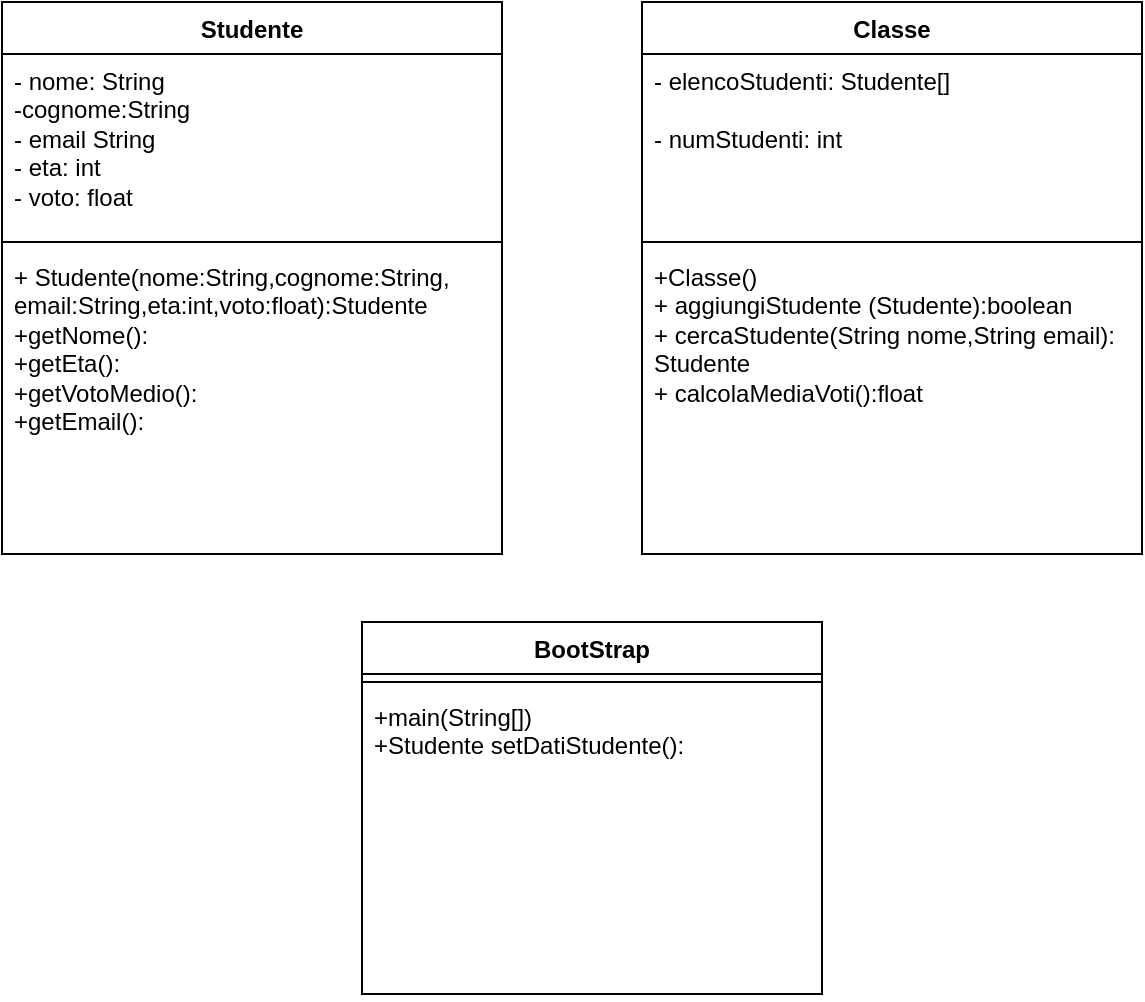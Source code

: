 <mxfile version="21.2.3" type="google">
  <diagram name="Pagina-1" id="Nd7i-DgOXOGVRJIxDCo2">
    <mxGraphModel grid="1" page="1" gridSize="10" guides="1" tooltips="1" connect="1" arrows="1" fold="1" pageScale="1" pageWidth="827" pageHeight="1169" math="0" shadow="0">
      <root>
        <mxCell id="0" />
        <mxCell id="1" parent="0" />
        <mxCell id="WErX7rtjrbpy9T3sHOnW-1" value="Studente" style="swimlane;fontStyle=1;align=center;verticalAlign=top;childLayout=stackLayout;horizontal=1;startSize=26;horizontalStack=0;resizeParent=1;resizeParentMax=0;resizeLast=0;collapsible=1;marginBottom=0;whiteSpace=wrap;html=1;" vertex="1" parent="1">
          <mxGeometry x="120" y="40" width="250" height="276" as="geometry">
            <mxRectangle x="120" y="40" width="90" height="30" as="alternateBounds" />
          </mxGeometry>
        </mxCell>
        <mxCell id="WErX7rtjrbpy9T3sHOnW-2" value="&lt;div&gt;- nome: String&lt;/div&gt;&lt;div&gt;-cognome:String&lt;/div&gt;&lt;div&gt;- email String&lt;/div&gt;&lt;div&gt;- eta: int&lt;/div&gt;&lt;div&gt;- voto: float&lt;/div&gt;&lt;div&gt;&lt;br&gt;&lt;/div&gt;&lt;div&gt;&lt;br&gt;&lt;/div&gt;&lt;div&gt;&lt;br&gt;&lt;/div&gt;" style="text;strokeColor=none;fillColor=none;align=left;verticalAlign=top;spacingLeft=4;spacingRight=4;overflow=hidden;rotatable=0;points=[[0,0.5],[1,0.5]];portConstraint=eastwest;whiteSpace=wrap;html=1;" vertex="1" parent="WErX7rtjrbpy9T3sHOnW-1">
          <mxGeometry y="26" width="250" height="90" as="geometry" />
        </mxCell>
        <mxCell id="WErX7rtjrbpy9T3sHOnW-3" value="" style="line;strokeWidth=1;fillColor=none;align=left;verticalAlign=middle;spacingTop=-1;spacingLeft=3;spacingRight=3;rotatable=0;labelPosition=right;points=[];portConstraint=eastwest;strokeColor=inherit;" vertex="1" parent="WErX7rtjrbpy9T3sHOnW-1">
          <mxGeometry y="116" width="250" height="8" as="geometry" />
        </mxCell>
        <mxCell id="WErX7rtjrbpy9T3sHOnW-4" value="&lt;div&gt;+ Studente(nome:String,cognome:String,&lt;/div&gt;&lt;div&gt;email:String,eta:int,voto:float):Studente&lt;/div&gt;&lt;div&gt;+getNome():&lt;/div&gt;&lt;div&gt;+getEta():&lt;/div&gt;&lt;div&gt;+getVotoMedio():&lt;/div&gt;&lt;div&gt;+getEmail():&lt;br&gt;&lt;/div&gt;&lt;div&gt;&lt;br&gt;&lt;/div&gt;" style="text;strokeColor=none;fillColor=none;align=left;verticalAlign=top;spacingLeft=4;spacingRight=4;overflow=hidden;rotatable=0;points=[[0,0.5],[1,0.5]];portConstraint=eastwest;whiteSpace=wrap;html=1;" vertex="1" parent="WErX7rtjrbpy9T3sHOnW-1">
          <mxGeometry y="124" width="250" height="152" as="geometry" />
        </mxCell>
        <mxCell id="WErX7rtjrbpy9T3sHOnW-5" value="Classe" style="swimlane;fontStyle=1;align=center;verticalAlign=top;childLayout=stackLayout;horizontal=1;startSize=26;horizontalStack=0;resizeParent=1;resizeParentMax=0;resizeLast=0;collapsible=1;marginBottom=0;whiteSpace=wrap;html=1;" vertex="1" parent="1">
          <mxGeometry x="440" y="40" width="250" height="276" as="geometry">
            <mxRectangle x="120" y="40" width="90" height="30" as="alternateBounds" />
          </mxGeometry>
        </mxCell>
        <mxCell id="WErX7rtjrbpy9T3sHOnW-6" value="&lt;div&gt;- elencoStudenti: Studente[]&lt;br&gt;&lt;/div&gt;&lt;div&gt;&lt;br&gt;&lt;/div&gt;&lt;div&gt;- numStudenti: int&lt;/div&gt;&lt;div&gt;&lt;br&gt;&lt;/div&gt;&lt;div&gt;&lt;br&gt;&lt;/div&gt;" style="text;strokeColor=none;fillColor=none;align=left;verticalAlign=top;spacingLeft=4;spacingRight=4;overflow=hidden;rotatable=0;points=[[0,0.5],[1,0.5]];portConstraint=eastwest;whiteSpace=wrap;html=1;" vertex="1" parent="WErX7rtjrbpy9T3sHOnW-5">
          <mxGeometry y="26" width="250" height="90" as="geometry" />
        </mxCell>
        <mxCell id="WErX7rtjrbpy9T3sHOnW-7" value="" style="line;strokeWidth=1;fillColor=none;align=left;verticalAlign=middle;spacingTop=-1;spacingLeft=3;spacingRight=3;rotatable=0;labelPosition=right;points=[];portConstraint=eastwest;strokeColor=inherit;" vertex="1" parent="WErX7rtjrbpy9T3sHOnW-5">
          <mxGeometry y="116" width="250" height="8" as="geometry" />
        </mxCell>
        <mxCell id="WErX7rtjrbpy9T3sHOnW-8" value="&lt;div&gt;+Classe()&lt;br&gt;&lt;/div&gt;&lt;div&gt;+ aggiungiStudente (Studente):boolean&lt;/div&gt;&lt;div&gt;+ cercaStudente(String nome,String email):&lt;/div&gt;&lt;div&gt;Studente&lt;/div&gt;&lt;div&gt;+ calcolaMediaVoti():float&lt;/div&gt;&lt;div&gt;&lt;br&gt;&lt;/div&gt;" style="text;strokeColor=none;fillColor=none;align=left;verticalAlign=top;spacingLeft=4;spacingRight=4;overflow=hidden;rotatable=0;points=[[0,0.5],[1,0.5]];portConstraint=eastwest;whiteSpace=wrap;html=1;" vertex="1" parent="WErX7rtjrbpy9T3sHOnW-5">
          <mxGeometry y="124" width="250" height="152" as="geometry" />
        </mxCell>
        <mxCell id="WErX7rtjrbpy9T3sHOnW-10" value="BootStrap" style="swimlane;fontStyle=1;align=center;verticalAlign=top;childLayout=stackLayout;horizontal=1;startSize=26;horizontalStack=0;resizeParent=1;resizeParentMax=0;resizeLast=0;collapsible=1;marginBottom=0;whiteSpace=wrap;html=1;" vertex="1" parent="1">
          <mxGeometry x="300" y="350" width="230" height="186" as="geometry">
            <mxRectangle x="120" y="40" width="90" height="30" as="alternateBounds" />
          </mxGeometry>
        </mxCell>
        <mxCell id="WErX7rtjrbpy9T3sHOnW-12" value="" style="line;strokeWidth=1;fillColor=none;align=left;verticalAlign=middle;spacingTop=-1;spacingLeft=3;spacingRight=3;rotatable=0;labelPosition=right;points=[];portConstraint=eastwest;strokeColor=inherit;" vertex="1" parent="WErX7rtjrbpy9T3sHOnW-10">
          <mxGeometry y="26" width="230" height="8" as="geometry" />
        </mxCell>
        <mxCell id="WErX7rtjrbpy9T3sHOnW-13" value="&lt;div&gt;+main(String[])&lt;br&gt;&lt;/div&gt;&lt;div&gt;+Studente setDatiStudente():&lt;br&gt;&lt;/div&gt;&lt;br&gt;&lt;div&gt;&lt;br&gt;&lt;/div&gt;" style="text;strokeColor=none;fillColor=none;align=left;verticalAlign=top;spacingLeft=4;spacingRight=4;overflow=hidden;rotatable=0;points=[[0,0.5],[1,0.5]];portConstraint=eastwest;whiteSpace=wrap;html=1;" vertex="1" parent="WErX7rtjrbpy9T3sHOnW-10">
          <mxGeometry y="34" width="230" height="152" as="geometry" />
        </mxCell>
      </root>
    </mxGraphModel>
  </diagram>
</mxfile>
